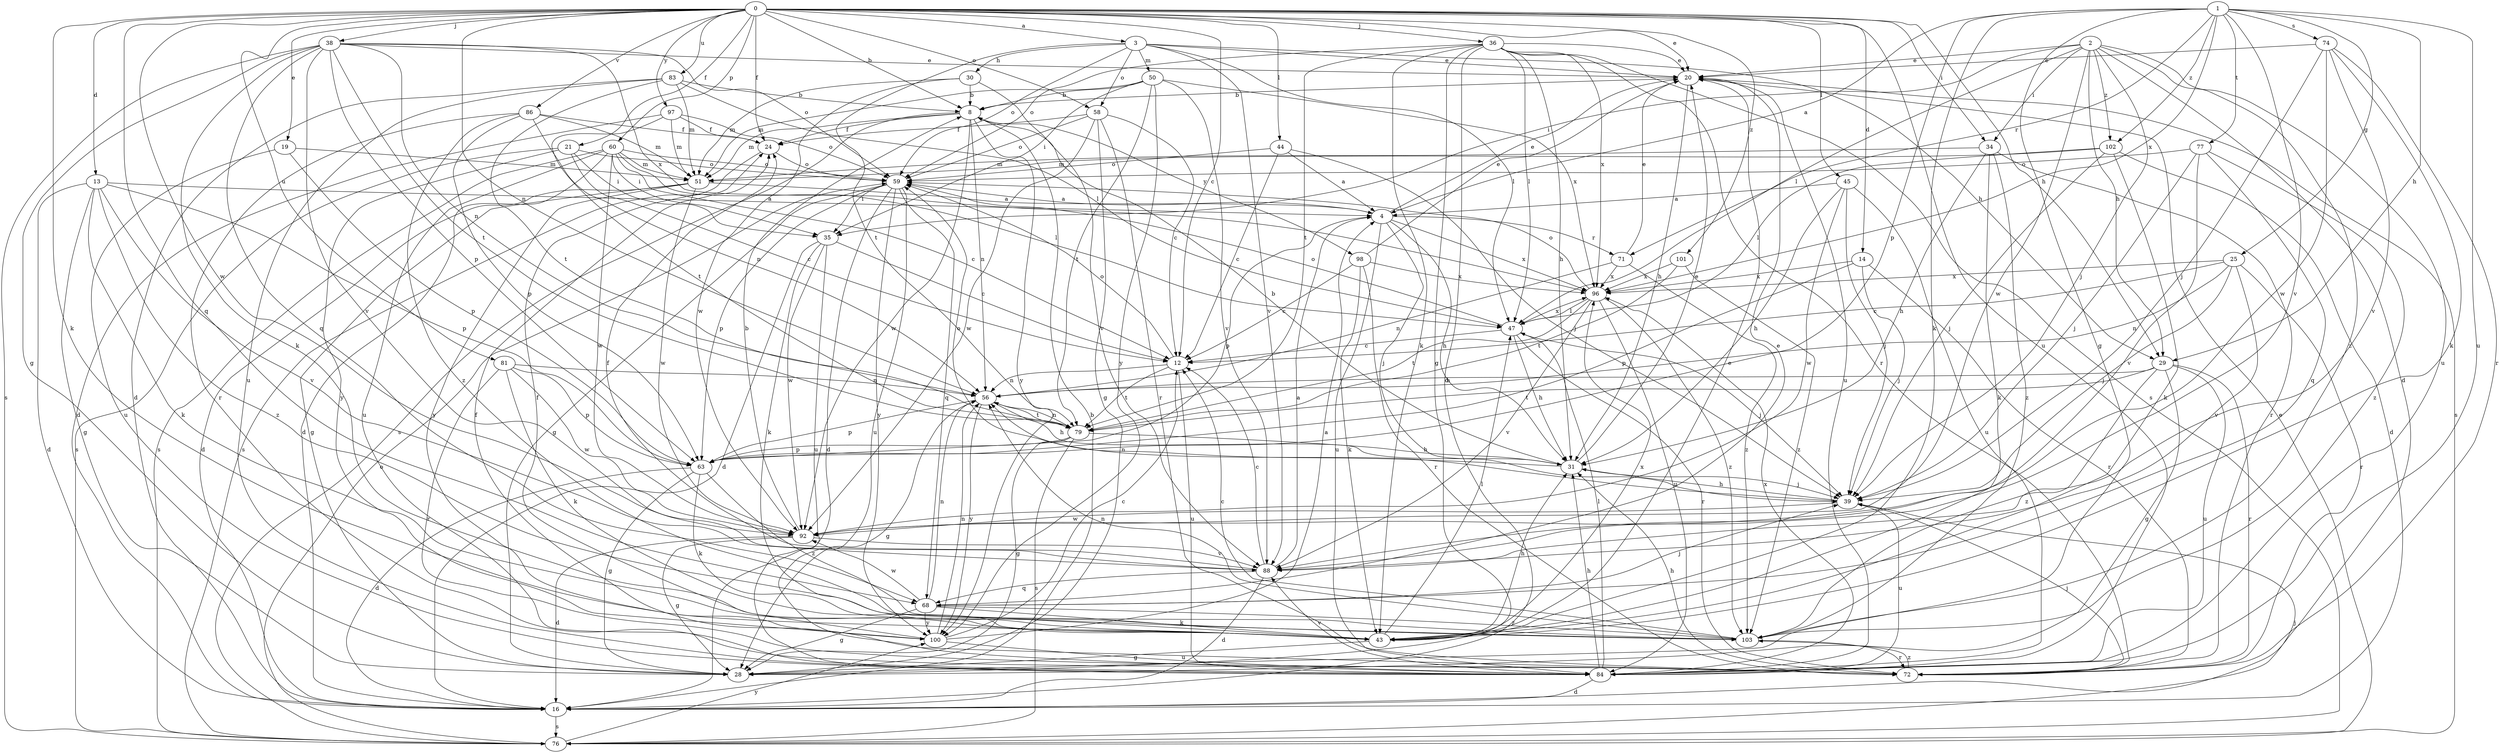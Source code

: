 strict digraph  {
0;
1;
2;
3;
4;
8;
12;
13;
14;
16;
19;
20;
21;
24;
25;
28;
29;
30;
31;
34;
35;
36;
38;
39;
43;
44;
45;
47;
50;
51;
56;
58;
59;
60;
63;
68;
71;
72;
74;
76;
77;
79;
81;
83;
84;
86;
88;
92;
96;
97;
98;
100;
101;
102;
103;
0 -> 3  [label=a];
0 -> 8  [label=b];
0 -> 12  [label=c];
0 -> 13  [label=d];
0 -> 14  [label=d];
0 -> 19  [label=e];
0 -> 20  [label=e];
0 -> 21  [label=f];
0 -> 24  [label=f];
0 -> 29  [label=h];
0 -> 34  [label=i];
0 -> 36  [label=j];
0 -> 38  [label=j];
0 -> 43  [label=k];
0 -> 44  [label=l];
0 -> 45  [label=l];
0 -> 56  [label=n];
0 -> 58  [label=o];
0 -> 60  [label=p];
0 -> 68  [label=q];
0 -> 81  [label=u];
0 -> 83  [label=u];
0 -> 84  [label=u];
0 -> 86  [label=v];
0 -> 92  [label=w];
0 -> 97  [label=y];
0 -> 101  [label=z];
1 -> 4  [label=a];
1 -> 25  [label=g];
1 -> 28  [label=g];
1 -> 29  [label=h];
1 -> 43  [label=k];
1 -> 63  [label=p];
1 -> 71  [label=r];
1 -> 74  [label=s];
1 -> 77  [label=t];
1 -> 84  [label=u];
1 -> 88  [label=v];
1 -> 96  [label=x];
1 -> 102  [label=z];
2 -> 16  [label=d];
2 -> 20  [label=e];
2 -> 29  [label=h];
2 -> 34  [label=i];
2 -> 35  [label=i];
2 -> 39  [label=j];
2 -> 47  [label=l];
2 -> 84  [label=u];
2 -> 92  [label=w];
2 -> 102  [label=z];
2 -> 103  [label=z];
3 -> 20  [label=e];
3 -> 29  [label=h];
3 -> 30  [label=h];
3 -> 47  [label=l];
3 -> 50  [label=m];
3 -> 58  [label=o];
3 -> 59  [label=o];
3 -> 79  [label=t];
3 -> 88  [label=v];
4 -> 20  [label=e];
4 -> 31  [label=h];
4 -> 39  [label=j];
4 -> 63  [label=p];
4 -> 71  [label=r];
4 -> 84  [label=u];
4 -> 96  [label=x];
8 -> 24  [label=f];
8 -> 51  [label=m];
8 -> 56  [label=n];
8 -> 76  [label=s];
8 -> 92  [label=w];
8 -> 98  [label=y];
8 -> 100  [label=y];
12 -> 56  [label=n];
12 -> 59  [label=o];
12 -> 79  [label=t];
12 -> 84  [label=u];
13 -> 4  [label=a];
13 -> 16  [label=d];
13 -> 28  [label=g];
13 -> 43  [label=k];
13 -> 63  [label=p];
13 -> 88  [label=v];
13 -> 103  [label=z];
14 -> 39  [label=j];
14 -> 63  [label=p];
14 -> 72  [label=r];
14 -> 96  [label=x];
16 -> 8  [label=b];
16 -> 76  [label=s];
19 -> 51  [label=m];
19 -> 63  [label=p];
19 -> 84  [label=u];
20 -> 8  [label=b];
20 -> 31  [label=h];
20 -> 76  [label=s];
20 -> 84  [label=u];
21 -> 12  [label=c];
21 -> 35  [label=i];
21 -> 59  [label=o];
21 -> 76  [label=s];
21 -> 100  [label=y];
24 -> 59  [label=o];
24 -> 76  [label=s];
25 -> 12  [label=c];
25 -> 39  [label=j];
25 -> 56  [label=n];
25 -> 72  [label=r];
25 -> 88  [label=v];
25 -> 96  [label=x];
29 -> 28  [label=g];
29 -> 56  [label=n];
29 -> 72  [label=r];
29 -> 79  [label=t];
29 -> 84  [label=u];
29 -> 103  [label=z];
30 -> 8  [label=b];
30 -> 51  [label=m];
30 -> 88  [label=v];
30 -> 92  [label=w];
31 -> 8  [label=b];
31 -> 20  [label=e];
31 -> 39  [label=j];
31 -> 59  [label=o];
34 -> 31  [label=h];
34 -> 43  [label=k];
34 -> 51  [label=m];
34 -> 72  [label=r];
34 -> 103  [label=z];
35 -> 12  [label=c];
35 -> 16  [label=d];
35 -> 43  [label=k];
35 -> 84  [label=u];
35 -> 92  [label=w];
36 -> 16  [label=d];
36 -> 20  [label=e];
36 -> 28  [label=g];
36 -> 31  [label=h];
36 -> 43  [label=k];
36 -> 47  [label=l];
36 -> 59  [label=o];
36 -> 72  [label=r];
36 -> 76  [label=s];
36 -> 79  [label=t];
36 -> 96  [label=x];
38 -> 20  [label=e];
38 -> 28  [label=g];
38 -> 43  [label=k];
38 -> 56  [label=n];
38 -> 59  [label=o];
38 -> 63  [label=p];
38 -> 68  [label=q];
38 -> 76  [label=s];
38 -> 79  [label=t];
38 -> 88  [label=v];
38 -> 96  [label=x];
39 -> 31  [label=h];
39 -> 56  [label=n];
39 -> 84  [label=u];
39 -> 92  [label=w];
43 -> 20  [label=e];
43 -> 28  [label=g];
43 -> 31  [label=h];
43 -> 47  [label=l];
43 -> 96  [label=x];
44 -> 4  [label=a];
44 -> 12  [label=c];
44 -> 39  [label=j];
44 -> 59  [label=o];
45 -> 4  [label=a];
45 -> 31  [label=h];
45 -> 39  [label=j];
45 -> 84  [label=u];
45 -> 92  [label=w];
47 -> 12  [label=c];
47 -> 31  [label=h];
47 -> 39  [label=j];
47 -> 59  [label=o];
47 -> 72  [label=r];
47 -> 96  [label=x];
50 -> 8  [label=b];
50 -> 35  [label=i];
50 -> 51  [label=m];
50 -> 79  [label=t];
50 -> 88  [label=v];
50 -> 96  [label=x];
50 -> 100  [label=y];
51 -> 4  [label=a];
51 -> 16  [label=d];
51 -> 28  [label=g];
51 -> 92  [label=w];
51 -> 100  [label=y];
56 -> 28  [label=g];
56 -> 31  [label=h];
56 -> 63  [label=p];
56 -> 79  [label=t];
56 -> 100  [label=y];
58 -> 12  [label=c];
58 -> 24  [label=f];
58 -> 28  [label=g];
58 -> 59  [label=o];
58 -> 72  [label=r];
58 -> 92  [label=w];
59 -> 4  [label=a];
59 -> 16  [label=d];
59 -> 28  [label=g];
59 -> 35  [label=i];
59 -> 63  [label=p];
59 -> 68  [label=q];
59 -> 84  [label=u];
59 -> 100  [label=y];
60 -> 12  [label=c];
60 -> 16  [label=d];
60 -> 35  [label=i];
60 -> 47  [label=l];
60 -> 51  [label=m];
60 -> 59  [label=o];
60 -> 76  [label=s];
60 -> 84  [label=u];
60 -> 92  [label=w];
63 -> 16  [label=d];
63 -> 28  [label=g];
63 -> 43  [label=k];
63 -> 103  [label=z];
68 -> 20  [label=e];
68 -> 28  [label=g];
68 -> 39  [label=j];
68 -> 43  [label=k];
68 -> 56  [label=n];
68 -> 92  [label=w];
68 -> 100  [label=y];
68 -> 103  [label=z];
71 -> 20  [label=e];
71 -> 56  [label=n];
71 -> 96  [label=x];
71 -> 103  [label=z];
72 -> 24  [label=f];
72 -> 31  [label=h];
72 -> 39  [label=j];
72 -> 103  [label=z];
74 -> 20  [label=e];
74 -> 39  [label=j];
74 -> 43  [label=k];
74 -> 72  [label=r];
74 -> 88  [label=v];
74 -> 92  [label=w];
76 -> 20  [label=e];
76 -> 39  [label=j];
76 -> 59  [label=o];
76 -> 100  [label=y];
77 -> 39  [label=j];
77 -> 59  [label=o];
77 -> 68  [label=q];
77 -> 88  [label=v];
77 -> 103  [label=z];
79 -> 28  [label=g];
79 -> 31  [label=h];
79 -> 56  [label=n];
79 -> 63  [label=p];
79 -> 76  [label=s];
81 -> 43  [label=k];
81 -> 56  [label=n];
81 -> 63  [label=p];
81 -> 72  [label=r];
81 -> 92  [label=w];
83 -> 8  [label=b];
83 -> 16  [label=d];
83 -> 47  [label=l];
83 -> 51  [label=m];
83 -> 79  [label=t];
83 -> 84  [label=u];
84 -> 16  [label=d];
84 -> 31  [label=h];
84 -> 47  [label=l];
84 -> 88  [label=v];
84 -> 96  [label=x];
86 -> 24  [label=f];
86 -> 51  [label=m];
86 -> 56  [label=n];
86 -> 63  [label=p];
86 -> 72  [label=r];
86 -> 103  [label=z];
88 -> 4  [label=a];
88 -> 12  [label=c];
88 -> 16  [label=d];
88 -> 24  [label=f];
88 -> 68  [label=q];
92 -> 8  [label=b];
92 -> 16  [label=d];
92 -> 28  [label=g];
92 -> 88  [label=v];
96 -> 47  [label=l];
96 -> 59  [label=o];
96 -> 79  [label=t];
96 -> 84  [label=u];
96 -> 88  [label=v];
96 -> 103  [label=z];
97 -> 16  [label=d];
97 -> 24  [label=f];
97 -> 51  [label=m];
97 -> 59  [label=o];
97 -> 79  [label=t];
98 -> 12  [label=c];
98 -> 20  [label=e];
98 -> 43  [label=k];
98 -> 72  [label=r];
98 -> 96  [label=x];
100 -> 4  [label=a];
100 -> 12  [label=c];
100 -> 24  [label=f];
100 -> 56  [label=n];
100 -> 84  [label=u];
101 -> 79  [label=t];
101 -> 96  [label=x];
101 -> 103  [label=z];
102 -> 16  [label=d];
102 -> 39  [label=j];
102 -> 43  [label=k];
102 -> 47  [label=l];
102 -> 51  [label=m];
103 -> 12  [label=c];
103 -> 56  [label=n];
103 -> 72  [label=r];
}
